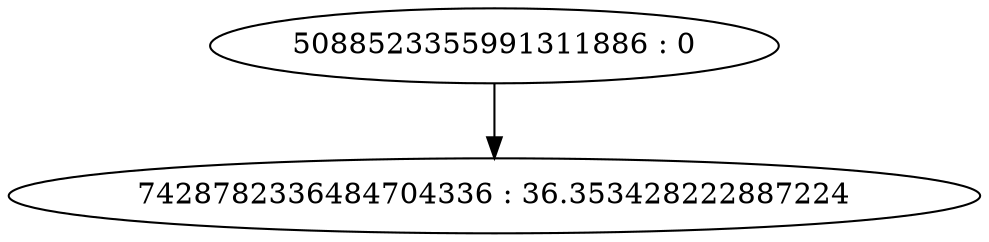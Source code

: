digraph "plots/tree_8.dot" {
	0 [label="5088523355991311886 : 0"]
	1 [label="7428782336484704336 : 36.353428222887224"]
	0 -> 1
}

